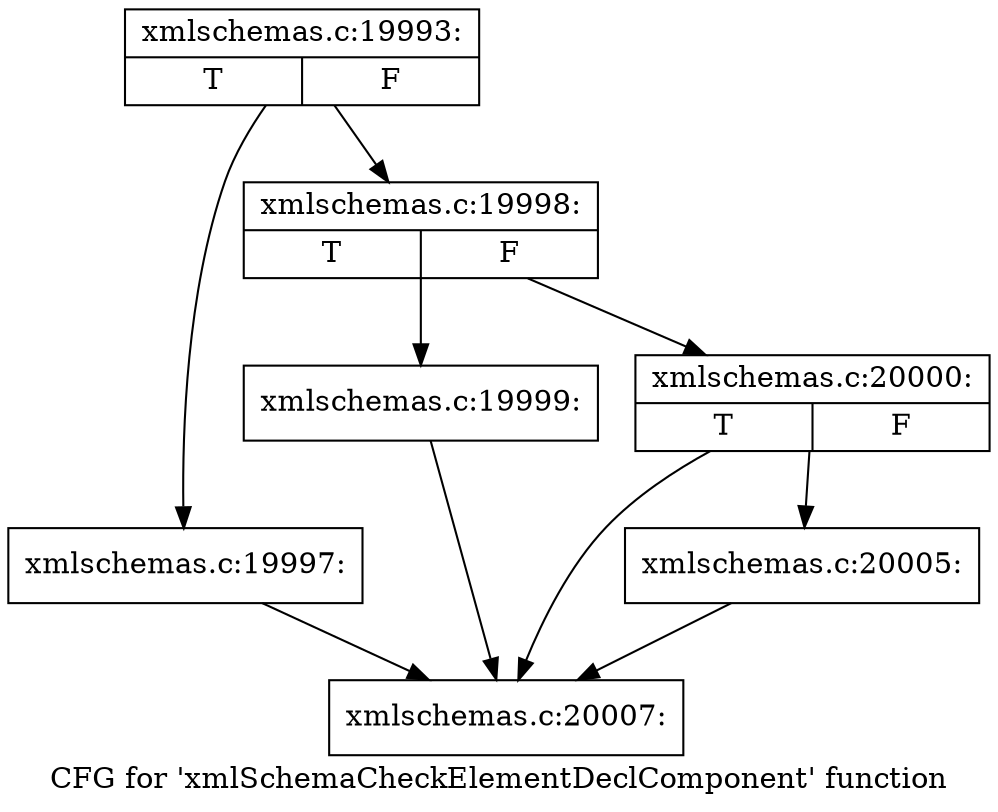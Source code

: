 digraph "CFG for 'xmlSchemaCheckElementDeclComponent' function" {
	label="CFG for 'xmlSchemaCheckElementDeclComponent' function";

	Node0x52f5680 [shape=record,label="{xmlschemas.c:19993:|{<s0>T|<s1>F}}"];
	Node0x52f5680 -> Node0x52f59c0;
	Node0x52f5680 -> Node0x52f5a10;
	Node0x52f59c0 [shape=record,label="{xmlschemas.c:19997:}"];
	Node0x52f59c0 -> Node0x5305c70;
	Node0x52f5a10 [shape=record,label="{xmlschemas.c:19998:|{<s0>T|<s1>F}}"];
	Node0x52f5a10 -> Node0x5305350;
	Node0x52f5a10 -> Node0x53053a0;
	Node0x5305350 [shape=record,label="{xmlschemas.c:19999:}"];
	Node0x5305350 -> Node0x5305c70;
	Node0x53053a0 [shape=record,label="{xmlschemas.c:20000:|{<s0>T|<s1>F}}"];
	Node0x53053a0 -> Node0x5305c20;
	Node0x53053a0 -> Node0x5305c70;
	Node0x5305c20 [shape=record,label="{xmlschemas.c:20005:}"];
	Node0x5305c20 -> Node0x5305c70;
	Node0x5305c70 [shape=record,label="{xmlschemas.c:20007:}"];
}
